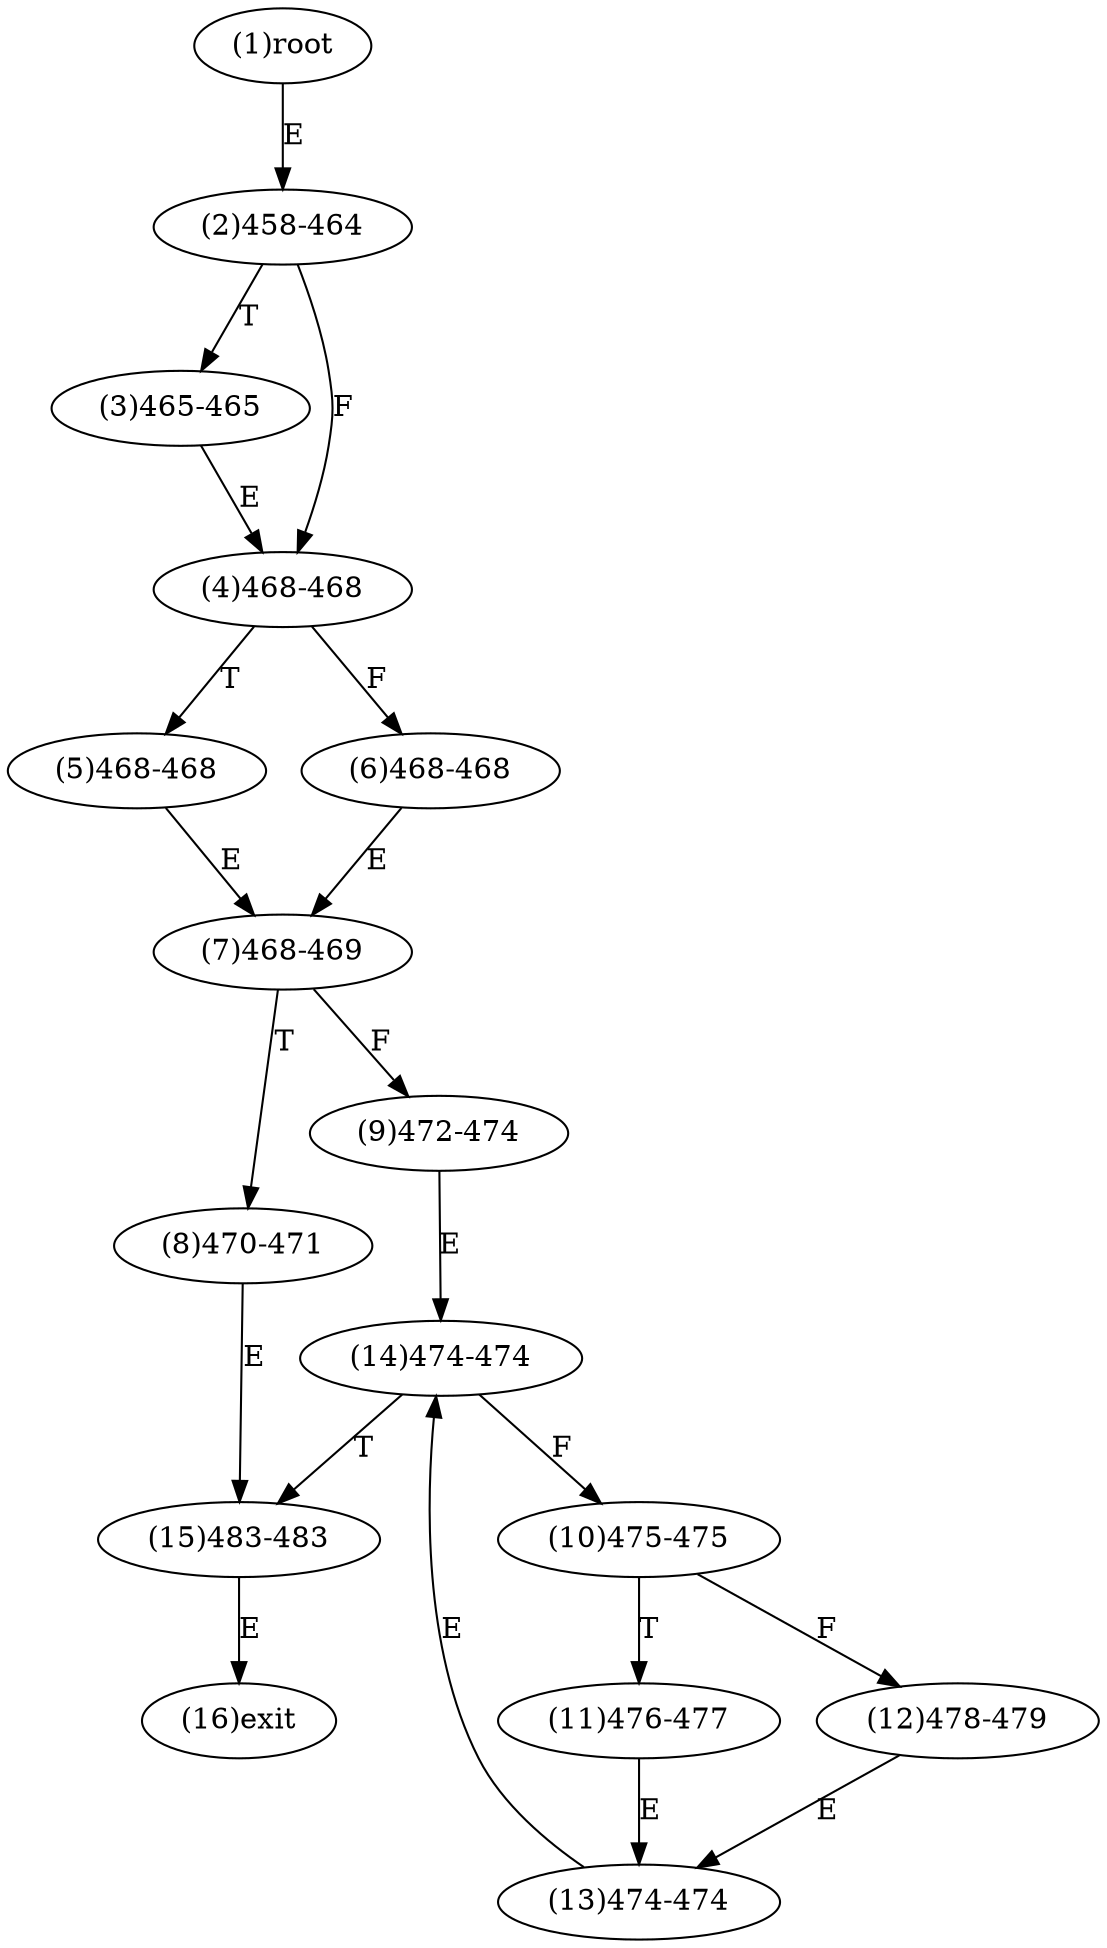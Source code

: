 digraph "" { 
1[ label="(1)root"];
2[ label="(2)458-464"];
3[ label="(3)465-465"];
4[ label="(4)468-468"];
5[ label="(5)468-468"];
6[ label="(6)468-468"];
7[ label="(7)468-469"];
8[ label="(8)470-471"];
9[ label="(9)472-474"];
10[ label="(10)475-475"];
11[ label="(11)476-477"];
12[ label="(12)478-479"];
13[ label="(13)474-474"];
14[ label="(14)474-474"];
15[ label="(15)483-483"];
16[ label="(16)exit"];
1->2[ label="E"];
2->4[ label="F"];
2->3[ label="T"];
3->4[ label="E"];
4->6[ label="F"];
4->5[ label="T"];
5->7[ label="E"];
6->7[ label="E"];
7->9[ label="F"];
7->8[ label="T"];
8->15[ label="E"];
9->14[ label="E"];
10->12[ label="F"];
10->11[ label="T"];
11->13[ label="E"];
12->13[ label="E"];
13->14[ label="E"];
14->10[ label="F"];
14->15[ label="T"];
15->16[ label="E"];
}